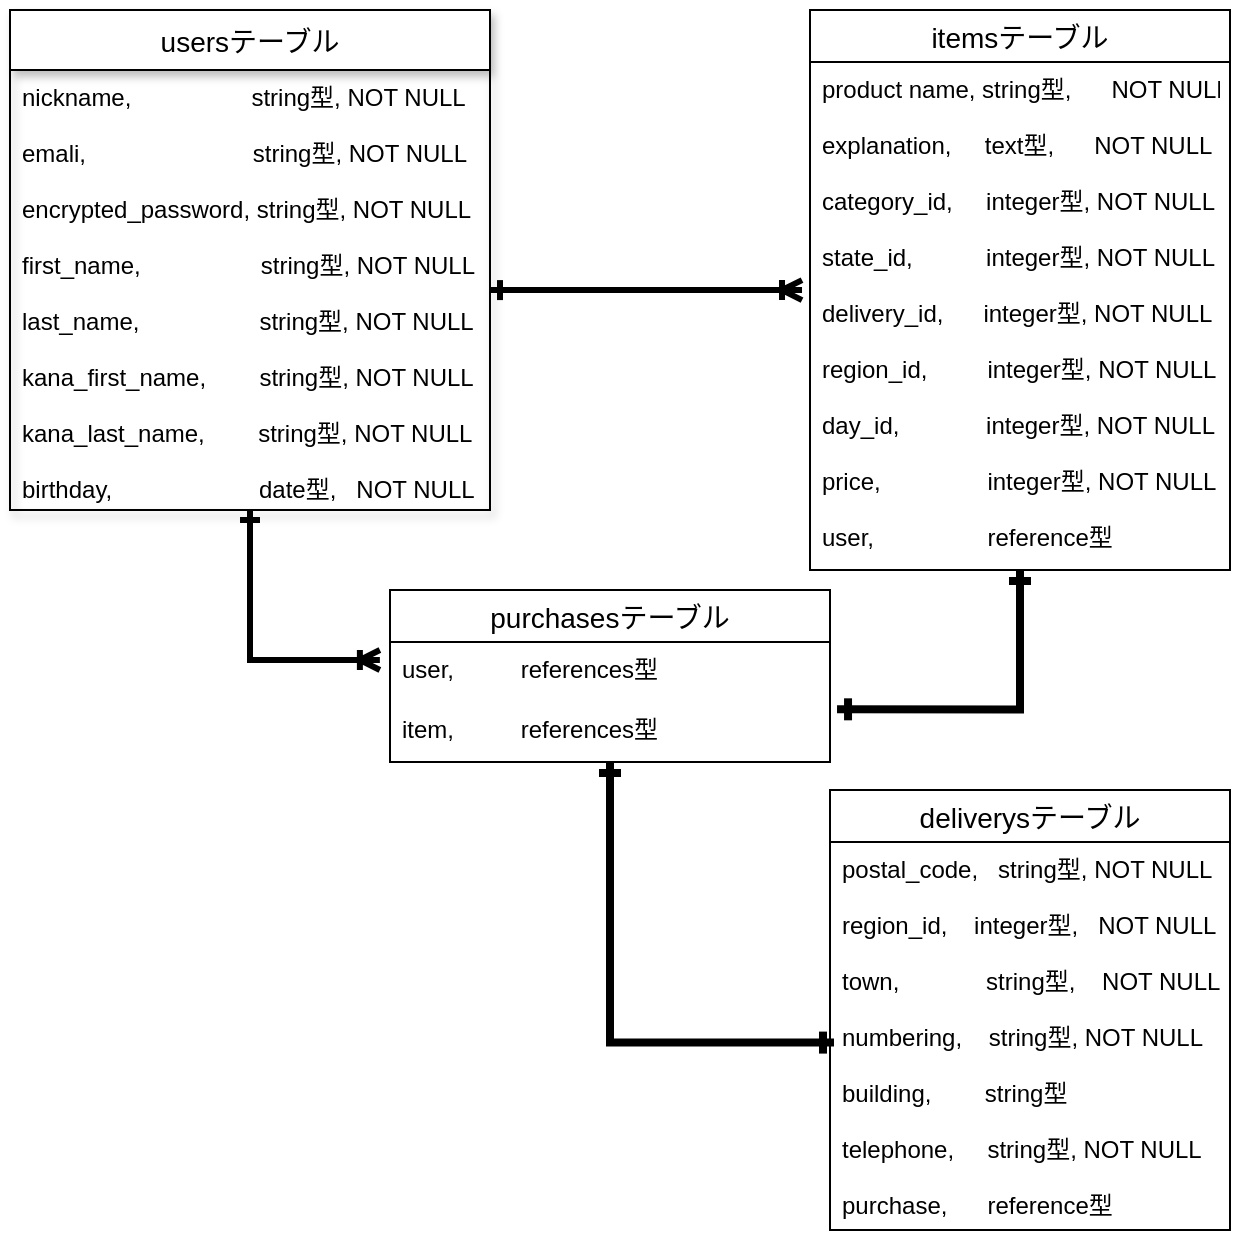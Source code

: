 <mxfile version="14.2.4" type="embed">
    <diagram id="NGo-M8wT4Qfass6ggea7" name="ページ1">
        <mxGraphModel dx="869" dy="658" grid="1" gridSize="10" guides="0" tooltips="1" connect="0" arrows="1" fold="1" page="1" pageScale="1" pageWidth="827" pageHeight="1169" math="0" shadow="0">
            <root>
                <mxCell id="0"/>
                <mxCell id="1" parent="0"/>
                <mxCell id="40" style="edgeStyle=orthogonalEdgeStyle;rounded=0;orthogonalLoop=1;jettySize=auto;html=1;entryX=-0.023;entryY=0.3;entryDx=0;entryDy=0;entryPerimeter=0;startArrow=ERone;startFill=0;endArrow=ERoneToMany;endFill=0;strokeWidth=3;" parent="1" source="22" target="38" edge="1">
                    <mxGeometry relative="1" as="geometry"/>
                </mxCell>
                <mxCell id="22" value="usersテーブル" style="swimlane;fontStyle=0;childLayout=stackLayout;horizontal=1;startSize=30;horizontalStack=0;resizeParent=1;resizeParentMax=0;resizeLast=0;collapsible=1;marginBottom=0;align=center;fontSize=14;shadow=1;" parent="1" vertex="1">
                    <mxGeometry x="10" y="10" width="240" height="250" as="geometry">
                        <mxRectangle x="10" y="10" width="140" height="30" as="alternateBounds"/>
                    </mxGeometry>
                </mxCell>
                <mxCell id="23" value="nickname,                  string型, NOT NULL&#10;&#10;emali,                         string型, NOT NULL&#10;&#10;encrypted_password, string型, NOT NULL &#10;&#10;first_name,                  string型, NOT NULL&#10;&#10;last_name,                  string型, NOT NULL&#10;&#10;kana_first_name,        string型, NOT NULL&#10;&#10;kana_last_name,        string型, NOT NULL&#10;&#10;birthday,                      date型,   NOT NULL" style="text;strokeColor=none;fillColor=none;spacingLeft=4;spacingRight=4;overflow=hidden;rotatable=0;points=[[0,0.5],[1,0.5]];portConstraint=eastwest;fontSize=12;align=left;" parent="22" vertex="1">
                    <mxGeometry y="30" width="240" height="220" as="geometry"/>
                </mxCell>
                <mxCell id="52" style="edgeStyle=orthogonalEdgeStyle;rounded=0;orthogonalLoop=1;jettySize=auto;html=1;entryX=1.016;entryY=0.122;entryDx=0;entryDy=0;entryPerimeter=0;startArrow=ERone;startFill=0;endArrow=ERone;endFill=0;strokeWidth=4;" edge="1" parent="1" source="30" target="39">
                    <mxGeometry relative="1" as="geometry"/>
                </mxCell>
                <mxCell id="30" value="itemsテーブル" style="swimlane;fontStyle=0;childLayout=stackLayout;horizontal=1;startSize=26;horizontalStack=0;resizeParent=1;resizeParentMax=0;resizeLast=0;collapsible=1;marginBottom=0;align=center;fontSize=14;" parent="1" vertex="1">
                    <mxGeometry x="410" y="10" width="210" height="280" as="geometry"/>
                </mxCell>
                <mxCell id="33" value="product name, string型,      NOT NULL&#10;&#10;explanation,     text型,      NOT NULL&#10;&#10;category_id,     integer型, NOT NULL&#10;&#10;state_id,           integer型, NOT NULL&#10;&#10;delivery_id,      integer型, NOT NULL&#10;&#10;region_id,         integer型, NOT NULL&#10;&#10;day_id,             integer型, NOT NULL&#10;&#10;price,                integer型, NOT NULL&#10;&#10;user,                 reference型&#10;" style="text;strokeColor=none;fillColor=none;spacingLeft=4;spacingRight=4;overflow=hidden;rotatable=0;points=[[0,0.5],[1,0.5]];portConstraint=eastwest;fontSize=12;" parent="30" vertex="1">
                    <mxGeometry y="26" width="210" height="254" as="geometry"/>
                </mxCell>
                <mxCell id="35" style="edgeStyle=orthogonalEdgeStyle;rounded=0;orthogonalLoop=1;jettySize=auto;html=1;entryX=-0.019;entryY=0.449;entryDx=0;entryDy=0;entryPerimeter=0;startArrow=ERone;startFill=0;endArrow=ERoneToMany;endFill=0;strokeWidth=3;" parent="1" source="23" target="33" edge="1">
                    <mxGeometry relative="1" as="geometry"/>
                </mxCell>
                <mxCell id="51" style="edgeStyle=orthogonalEdgeStyle;rounded=0;orthogonalLoop=1;jettySize=auto;html=1;entryX=0.01;entryY=0.517;entryDx=0;entryDy=0;entryPerimeter=0;startArrow=ERone;startFill=0;endArrow=ERone;endFill=0;strokeWidth=4;" parent="1" source="36" target="48" edge="1">
                    <mxGeometry relative="1" as="geometry"/>
                </mxCell>
                <mxCell id="36" value="purchasesテーブル" style="swimlane;fontStyle=0;childLayout=stackLayout;horizontal=1;startSize=26;horizontalStack=0;resizeParent=1;resizeParentMax=0;resizeLast=0;collapsible=1;marginBottom=0;align=center;fontSize=14;" parent="1" vertex="1">
                    <mxGeometry x="200" y="300" width="220" height="86" as="geometry"/>
                </mxCell>
                <mxCell id="38" value="user,          references型" style="text;strokeColor=none;fillColor=none;spacingLeft=4;spacingRight=4;overflow=hidden;rotatable=0;points=[[0,0.5],[1,0.5]];portConstraint=eastwest;fontSize=12;" parent="36" vertex="1">
                    <mxGeometry y="26" width="220" height="30" as="geometry"/>
                </mxCell>
                <mxCell id="39" value="item,          references型" style="text;strokeColor=none;fillColor=none;spacingLeft=4;spacingRight=4;overflow=hidden;rotatable=0;points=[[0,0.5],[1,0.5]];portConstraint=eastwest;fontSize=12;" parent="36" vertex="1">
                    <mxGeometry y="56" width="220" height="30" as="geometry"/>
                </mxCell>
                <mxCell id="47" value="deliverysテーブル" style="swimlane;fontStyle=0;childLayout=stackLayout;horizontal=1;startSize=26;horizontalStack=0;resizeParent=1;resizeParentMax=0;resizeLast=0;collapsible=1;marginBottom=0;align=center;fontSize=14;" parent="1" vertex="1">
                    <mxGeometry x="420" y="400" width="200" height="220" as="geometry"/>
                </mxCell>
                <mxCell id="48" value="postal_code,   string型, NOT NULL&#10;&#10;region_id,    integer型,   NOT NULL&#10;&#10;town,             string型,    NOT NULL&#10;&#10;numbering,    string型, NOT NULL&#10;&#10;building,        string型&#10;&#10;telephone,     string型, NOT NULL&#10;&#10;purchase,      reference型" style="text;strokeColor=none;fillColor=none;spacingLeft=4;spacingRight=4;overflow=hidden;rotatable=0;points=[[0,0.5],[1,0.5]];portConstraint=eastwest;fontSize=12;" parent="47" vertex="1">
                    <mxGeometry y="26" width="200" height="194" as="geometry"/>
                </mxCell>
            </root>
        </mxGraphModel>
    </diagram>
</mxfile>